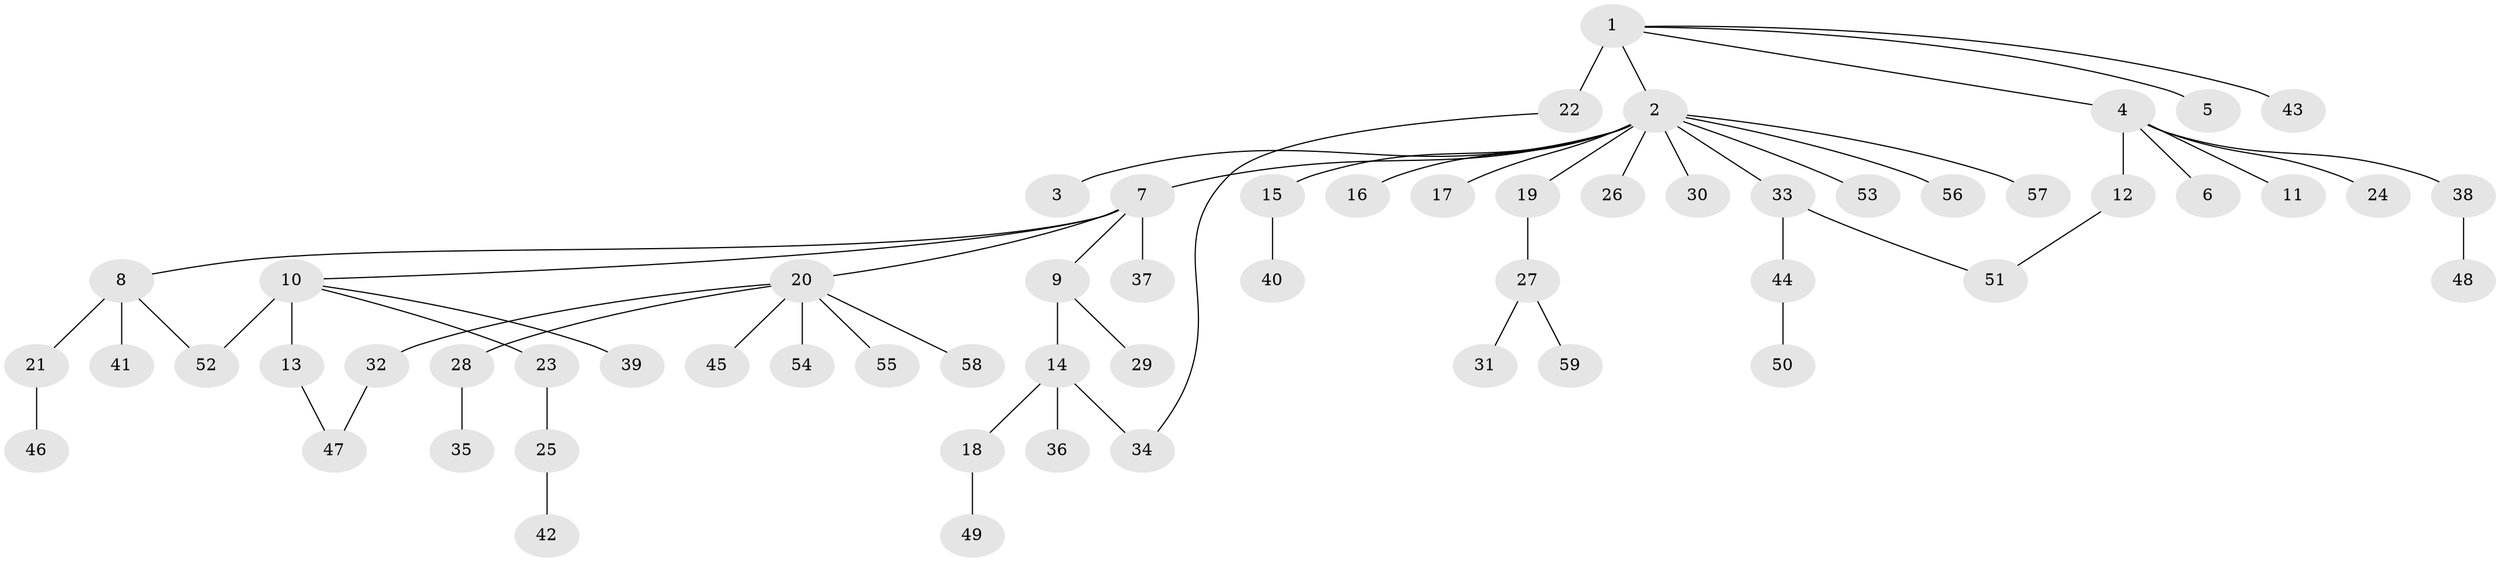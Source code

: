 // original degree distribution, {9: 0.008547008547008548, 15: 0.008547008547008548, 1: 0.6495726495726496, 10: 0.008547008547008548, 2: 0.1452991452991453, 17: 0.008547008547008548, 7: 0.008547008547008548, 4: 0.03418803418803419, 8: 0.017094017094017096, 3: 0.10256410256410256, 6: 0.008547008547008548}
// Generated by graph-tools (version 1.1) at 2025/35/03/09/25 02:35:24]
// undirected, 59 vertices, 62 edges
graph export_dot {
graph [start="1"]
  node [color=gray90,style=filled];
  1;
  2;
  3;
  4;
  5;
  6;
  7;
  8;
  9;
  10;
  11;
  12;
  13;
  14;
  15;
  16;
  17;
  18;
  19;
  20;
  21;
  22;
  23;
  24;
  25;
  26;
  27;
  28;
  29;
  30;
  31;
  32;
  33;
  34;
  35;
  36;
  37;
  38;
  39;
  40;
  41;
  42;
  43;
  44;
  45;
  46;
  47;
  48;
  49;
  50;
  51;
  52;
  53;
  54;
  55;
  56;
  57;
  58;
  59;
  1 -- 2 [weight=1.0];
  1 -- 4 [weight=1.0];
  1 -- 5 [weight=1.0];
  1 -- 22 [weight=4.0];
  1 -- 43 [weight=1.0];
  2 -- 3 [weight=1.0];
  2 -- 7 [weight=1.0];
  2 -- 15 [weight=1.0];
  2 -- 16 [weight=1.0];
  2 -- 17 [weight=1.0];
  2 -- 19 [weight=1.0];
  2 -- 26 [weight=1.0];
  2 -- 30 [weight=1.0];
  2 -- 33 [weight=1.0];
  2 -- 53 [weight=1.0];
  2 -- 56 [weight=1.0];
  2 -- 57 [weight=1.0];
  4 -- 6 [weight=1.0];
  4 -- 11 [weight=1.0];
  4 -- 12 [weight=4.0];
  4 -- 24 [weight=1.0];
  4 -- 38 [weight=1.0];
  7 -- 8 [weight=1.0];
  7 -- 9 [weight=1.0];
  7 -- 10 [weight=1.0];
  7 -- 20 [weight=1.0];
  7 -- 37 [weight=11.0];
  8 -- 21 [weight=1.0];
  8 -- 41 [weight=3.0];
  8 -- 52 [weight=1.0];
  9 -- 14 [weight=1.0];
  9 -- 29 [weight=1.0];
  10 -- 13 [weight=1.0];
  10 -- 23 [weight=1.0];
  10 -- 39 [weight=1.0];
  10 -- 52 [weight=3.0];
  12 -- 51 [weight=1.0];
  13 -- 47 [weight=1.0];
  14 -- 18 [weight=1.0];
  14 -- 34 [weight=2.0];
  14 -- 36 [weight=1.0];
  15 -- 40 [weight=2.0];
  18 -- 49 [weight=1.0];
  19 -- 27 [weight=1.0];
  20 -- 28 [weight=1.0];
  20 -- 32 [weight=1.0];
  20 -- 45 [weight=1.0];
  20 -- 54 [weight=1.0];
  20 -- 55 [weight=1.0];
  20 -- 58 [weight=1.0];
  21 -- 46 [weight=2.0];
  22 -- 34 [weight=1.0];
  23 -- 25 [weight=1.0];
  25 -- 42 [weight=3.0];
  27 -- 31 [weight=1.0];
  27 -- 59 [weight=1.0];
  28 -- 35 [weight=1.0];
  32 -- 47 [weight=1.0];
  33 -- 44 [weight=1.0];
  33 -- 51 [weight=1.0];
  38 -- 48 [weight=1.0];
  44 -- 50 [weight=1.0];
}
